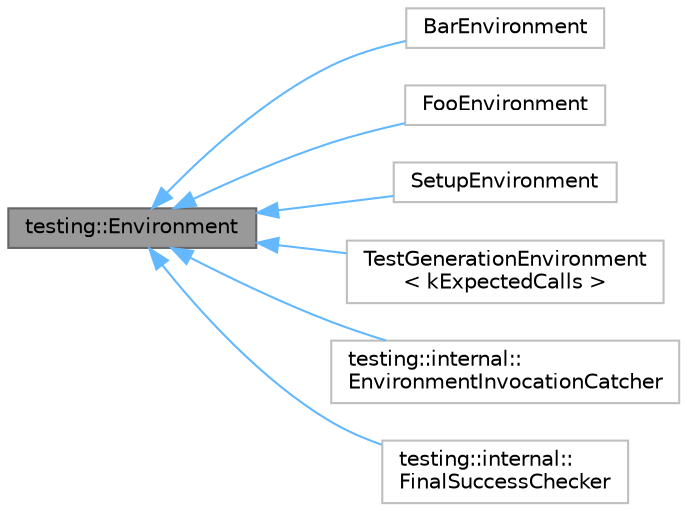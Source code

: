 digraph "testing::Environment"
{
 // LATEX_PDF_SIZE
  bgcolor="transparent";
  edge [fontname=Helvetica,fontsize=10,labelfontname=Helvetica,labelfontsize=10];
  node [fontname=Helvetica,fontsize=10,shape=box,height=0.2,width=0.4];
  rankdir="LR";
  Node1 [id="Node000001",label="testing::Environment",height=0.2,width=0.4,color="gray40", fillcolor="grey60", style="filled", fontcolor="black",tooltip=" "];
  Node1 -> Node2 [id="edge1_Node000001_Node000002",dir="back",color="steelblue1",style="solid",tooltip=" "];
  Node2 [id="Node000002",label="BarEnvironment",height=0.2,width=0.4,color="grey75", fillcolor="white", style="filled",URL="$class_bar_environment.html",tooltip=" "];
  Node1 -> Node3 [id="edge2_Node000001_Node000003",dir="back",color="steelblue1",style="solid",tooltip=" "];
  Node3 [id="Node000003",label="FooEnvironment",height=0.2,width=0.4,color="grey75", fillcolor="white", style="filled",URL="$class_foo_environment.html",tooltip=" "];
  Node1 -> Node4 [id="edge3_Node000001_Node000004",dir="back",color="steelblue1",style="solid",tooltip=" "];
  Node4 [id="Node000004",label="SetupEnvironment",height=0.2,width=0.4,color="grey75", fillcolor="white", style="filled",URL="$class_setup_environment.html",tooltip=" "];
  Node1 -> Node5 [id="edge4_Node000001_Node000005",dir="back",color="steelblue1",style="solid",tooltip=" "];
  Node5 [id="Node000005",label="TestGenerationEnvironment\l\< kExpectedCalls \>",height=0.2,width=0.4,color="grey75", fillcolor="white", style="filled",URL="$class_test_generation_environment.html",tooltip=" "];
  Node1 -> Node6 [id="edge5_Node000001_Node000006",dir="back",color="steelblue1",style="solid",tooltip=" "];
  Node6 [id="Node000006",label="testing::internal::\lEnvironmentInvocationCatcher",height=0.2,width=0.4,color="grey75", fillcolor="white", style="filled",URL="$classtesting_1_1internal_1_1_environment_invocation_catcher.html",tooltip=" "];
  Node1 -> Node7 [id="edge6_Node000001_Node000007",dir="back",color="steelblue1",style="solid",tooltip=" "];
  Node7 [id="Node000007",label="testing::internal::\lFinalSuccessChecker",height=0.2,width=0.4,color="grey75", fillcolor="white", style="filled",URL="$classtesting_1_1internal_1_1_final_success_checker.html",tooltip=" "];
}
